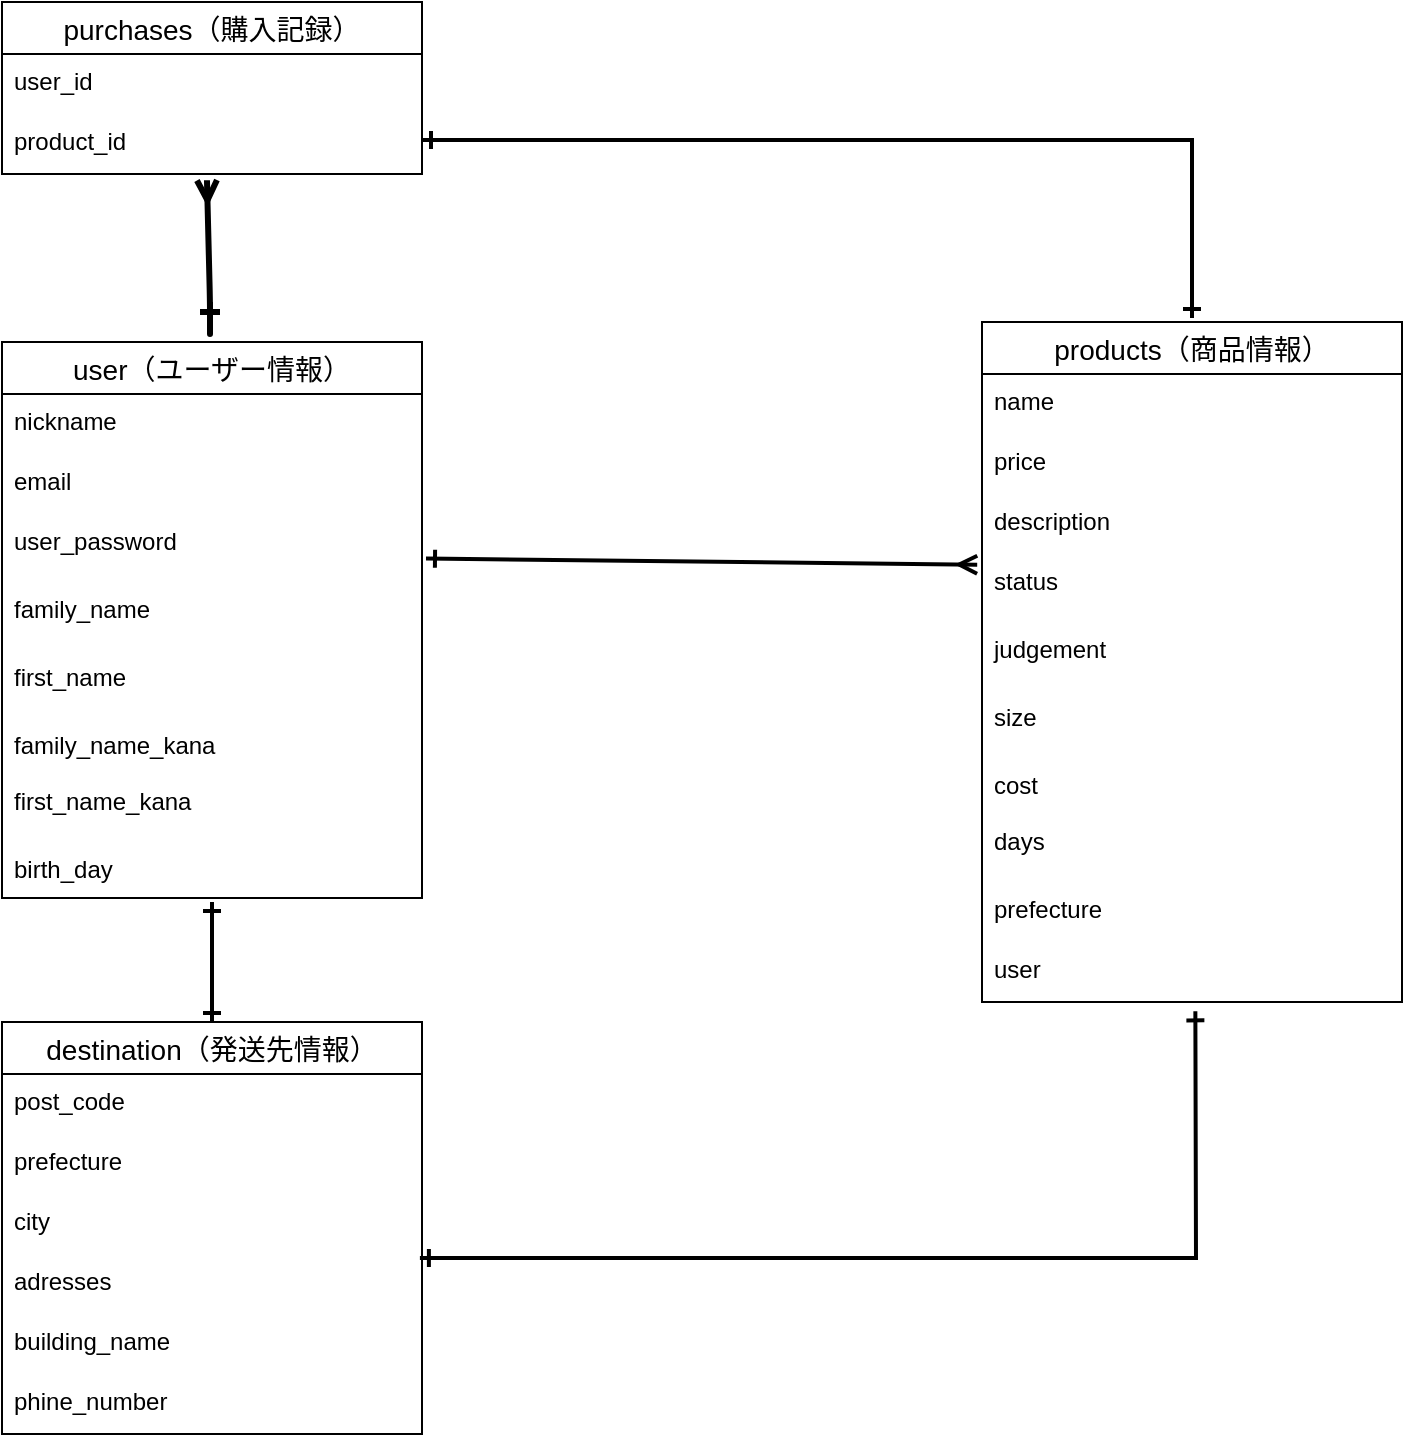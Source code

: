 <mxfile>
    <diagram id="c3EzxXhwZq15rv8aiQTm" name="ページ1">
        <mxGraphModel dx="1901" dy="1000" grid="1" gridSize="10" guides="1" tooltips="1" connect="1" arrows="1" fold="1" page="1" pageScale="1" pageWidth="827" pageHeight="1169" math="0" shadow="0">
            <root>
                <mxCell id="0"/>
                <mxCell id="1" parent="0"/>
                <mxCell id="186" value="" style="edgeStyle=none;html=1;endArrow=ERmany;endFill=0;startArrow=ERone;startFill=0;strokeWidth=3;entryX=0.488;entryY=1.104;entryDx=0;entryDy=0;entryPerimeter=0;" edge="1" parent="1" target="205">
                    <mxGeometry relative="1" as="geometry">
                        <mxPoint x="124" y="150" as="sourcePoint"/>
                        <mxPoint x="124" y="100" as="targetPoint"/>
                        <Array as="points">
                            <mxPoint x="124" y="171"/>
                            <mxPoint x="124" y="150"/>
                        </Array>
                    </mxGeometry>
                </mxCell>
                <mxCell id="217" style="edgeStyle=none;rounded=0;html=1;strokeWidth=2;startArrow=ERone;startFill=0;endArrow=ERone;endFill=0;" edge="1" parent="1" source="60">
                    <mxGeometry relative="1" as="geometry">
                        <mxPoint x="120" y="170" as="targetPoint"/>
                    </mxGeometry>
                </mxCell>
                <mxCell id="60" value="user（ユーザー情報）" style="swimlane;fontStyle=0;childLayout=stackLayout;horizontal=1;startSize=26;horizontalStack=0;resizeParent=1;resizeParentMax=0;resizeLast=0;collapsible=1;marginBottom=0;align=center;fontSize=14;" vertex="1" parent="1">
                    <mxGeometry x="20" y="170" width="210" height="278" as="geometry"/>
                </mxCell>
                <mxCell id="61" value="nickname" style="text;strokeColor=none;fillColor=none;spacingLeft=4;spacingRight=4;overflow=hidden;rotatable=0;points=[[0,0.5],[1,0.5]];portConstraint=eastwest;fontSize=12;" vertex="1" parent="60">
                    <mxGeometry y="26" width="210" height="30" as="geometry"/>
                </mxCell>
                <mxCell id="62" value="email" style="text;strokeColor=none;fillColor=none;spacingLeft=4;spacingRight=4;overflow=hidden;rotatable=0;points=[[0,0.5],[1,0.5]];portConstraint=eastwest;fontSize=12;" vertex="1" parent="60">
                    <mxGeometry y="56" width="210" height="30" as="geometry"/>
                </mxCell>
                <mxCell id="116" value="user_password" style="text;strokeColor=none;fillColor=none;spacingLeft=4;spacingRight=4;overflow=hidden;rotatable=0;points=[[0,0.5],[1,0.5]];portConstraint=eastwest;fontSize=12;" vertex="1" parent="60">
                    <mxGeometry y="86" width="210" height="34" as="geometry"/>
                </mxCell>
                <mxCell id="114" value="family_name" style="text;strokeColor=none;fillColor=none;spacingLeft=4;spacingRight=4;overflow=hidden;rotatable=0;points=[[0,0.5],[1,0.5]];portConstraint=eastwest;fontSize=12;" vertex="1" parent="60">
                    <mxGeometry y="120" width="210" height="34" as="geometry"/>
                </mxCell>
                <mxCell id="115" value="first_name" style="text;strokeColor=none;fillColor=none;spacingLeft=4;spacingRight=4;overflow=hidden;rotatable=0;points=[[0,0.5],[1,0.5]];portConstraint=eastwest;fontSize=12;" vertex="1" parent="60">
                    <mxGeometry y="154" width="210" height="34" as="geometry"/>
                </mxCell>
                <mxCell id="131" value="family_name_kana" style="text;strokeColor=none;fillColor=none;spacingLeft=4;spacingRight=4;overflow=hidden;rotatable=0;points=[[0,0.5],[1,0.5]];portConstraint=eastwest;fontSize=12;" vertex="1" parent="60">
                    <mxGeometry y="188" width="210" height="28" as="geometry"/>
                </mxCell>
                <mxCell id="134" value="first_name_kana" style="text;strokeColor=none;fillColor=none;spacingLeft=4;spacingRight=4;overflow=hidden;rotatable=0;points=[[0,0.5],[1,0.5]];portConstraint=eastwest;fontSize=12;" vertex="1" parent="60">
                    <mxGeometry y="216" width="210" height="34" as="geometry"/>
                </mxCell>
                <mxCell id="135" value="birth_day" style="text;strokeColor=none;fillColor=none;spacingLeft=4;spacingRight=4;overflow=hidden;rotatable=0;points=[[0,0.5],[1,0.5]];portConstraint=eastwest;fontSize=12;" vertex="1" parent="60">
                    <mxGeometry y="250" width="210" height="28" as="geometry"/>
                </mxCell>
                <mxCell id="214" style="edgeStyle=none;rounded=0;html=1;exitX=0.5;exitY=0;exitDx=0;exitDy=0;strokeWidth=2;startArrow=ERone;startFill=0;endArrow=ERone;endFill=0;" edge="1" parent="1">
                    <mxGeometry relative="1" as="geometry">
                        <mxPoint x="230" y="69" as="targetPoint"/>
                        <mxPoint x="615" y="158" as="sourcePoint"/>
                        <Array as="points">
                            <mxPoint x="615" y="69"/>
                        </Array>
                    </mxGeometry>
                </mxCell>
                <mxCell id="138" value="products（商品情報）" style="swimlane;fontStyle=0;childLayout=stackLayout;horizontal=1;startSize=26;horizontalStack=0;resizeParent=1;resizeParentMax=0;resizeLast=0;collapsible=1;marginBottom=0;align=center;fontSize=14;" vertex="1" parent="1">
                    <mxGeometry x="510" y="160" width="210" height="340" as="geometry"/>
                </mxCell>
                <mxCell id="139" value="name" style="text;strokeColor=none;fillColor=none;spacingLeft=4;spacingRight=4;overflow=hidden;rotatable=0;points=[[0,0.5],[1,0.5]];portConstraint=eastwest;fontSize=12;" vertex="1" parent="138">
                    <mxGeometry y="26" width="210" height="30" as="geometry"/>
                </mxCell>
                <mxCell id="140" value="price" style="text;strokeColor=none;fillColor=none;spacingLeft=4;spacingRight=4;overflow=hidden;rotatable=0;points=[[0,0.5],[1,0.5]];portConstraint=eastwest;fontSize=12;" vertex="1" parent="138">
                    <mxGeometry y="56" width="210" height="30" as="geometry"/>
                </mxCell>
                <mxCell id="141" value="description" style="text;strokeColor=none;fillColor=none;spacingLeft=4;spacingRight=4;overflow=hidden;rotatable=0;points=[[0,0.5],[1,0.5]];portConstraint=eastwest;fontSize=12;" vertex="1" parent="138">
                    <mxGeometry y="86" width="210" height="30" as="geometry"/>
                </mxCell>
                <mxCell id="142" value="status" style="text;strokeColor=none;fillColor=none;spacingLeft=4;spacingRight=4;overflow=hidden;rotatable=0;points=[[0,0.5],[1,0.5]];portConstraint=eastwest;fontSize=12;" vertex="1" parent="138">
                    <mxGeometry y="116" width="210" height="34" as="geometry"/>
                </mxCell>
                <mxCell id="143" value="judgement" style="text;strokeColor=none;fillColor=none;spacingLeft=4;spacingRight=4;overflow=hidden;rotatable=0;points=[[0,0.5],[1,0.5]];portConstraint=eastwest;fontSize=12;" vertex="1" parent="138">
                    <mxGeometry y="150" width="210" height="34" as="geometry"/>
                </mxCell>
                <mxCell id="144" value="size" style="text;strokeColor=none;fillColor=none;spacingLeft=4;spacingRight=4;overflow=hidden;rotatable=0;points=[[0,0.5],[1,0.5]];portConstraint=eastwest;fontSize=12;" vertex="1" parent="138">
                    <mxGeometry y="184" width="210" height="34" as="geometry"/>
                </mxCell>
                <mxCell id="145" value="cost" style="text;strokeColor=none;fillColor=none;spacingLeft=4;spacingRight=4;overflow=hidden;rotatable=0;points=[[0,0.5],[1,0.5]];portConstraint=eastwest;fontSize=12;" vertex="1" parent="138">
                    <mxGeometry y="218" width="210" height="28" as="geometry"/>
                </mxCell>
                <mxCell id="146" value="days" style="text;strokeColor=none;fillColor=none;spacingLeft=4;spacingRight=4;overflow=hidden;rotatable=0;points=[[0,0.5],[1,0.5]];portConstraint=eastwest;fontSize=12;" vertex="1" parent="138">
                    <mxGeometry y="246" width="210" height="34" as="geometry"/>
                </mxCell>
                <mxCell id="147" value="prefecture" style="text;strokeColor=none;fillColor=none;spacingLeft=4;spacingRight=4;overflow=hidden;rotatable=0;points=[[0,0.5],[1,0.5]];portConstraint=eastwest;fontSize=12;" vertex="1" parent="138">
                    <mxGeometry y="280" width="210" height="30" as="geometry"/>
                </mxCell>
                <mxCell id="149" value="user" style="text;strokeColor=none;fillColor=none;spacingLeft=4;spacingRight=4;overflow=hidden;rotatable=0;points=[[0,0.5],[1,0.5]];portConstraint=eastwest;fontSize=12;" vertex="1" parent="138">
                    <mxGeometry y="310" width="210" height="30" as="geometry"/>
                </mxCell>
                <mxCell id="152" value="destination（発送先情報）" style="swimlane;fontStyle=0;childLayout=stackLayout;horizontal=1;startSize=26;horizontalStack=0;resizeParent=1;resizeParentMax=0;resizeLast=0;collapsible=1;marginBottom=0;align=center;fontSize=14;" vertex="1" parent="1">
                    <mxGeometry x="20" y="510" width="210" height="206" as="geometry"/>
                </mxCell>
                <mxCell id="164" value="post_code" style="text;strokeColor=none;fillColor=none;spacingLeft=4;spacingRight=4;overflow=hidden;rotatable=0;points=[[0,0.5],[1,0.5]];portConstraint=eastwest;fontSize=12;" vertex="1" parent="152">
                    <mxGeometry y="26" width="210" height="30" as="geometry"/>
                </mxCell>
                <mxCell id="167" value="prefecture&#10;" style="text;strokeColor=none;fillColor=none;spacingLeft=4;spacingRight=4;overflow=hidden;rotatable=0;points=[[0,0.5],[1,0.5]];portConstraint=eastwest;fontSize=12;" vertex="1" parent="152">
                    <mxGeometry y="56" width="210" height="30" as="geometry"/>
                </mxCell>
                <mxCell id="168" value="city&#10;" style="text;strokeColor=none;fillColor=none;spacingLeft=4;spacingRight=4;overflow=hidden;rotatable=0;points=[[0,0.5],[1,0.5]];portConstraint=eastwest;fontSize=12;" vertex="1" parent="152">
                    <mxGeometry y="86" width="210" height="30" as="geometry"/>
                </mxCell>
                <mxCell id="169" value="adresses" style="text;strokeColor=none;fillColor=none;spacingLeft=4;spacingRight=4;overflow=hidden;rotatable=0;points=[[0,0.5],[1,0.5]];portConstraint=eastwest;fontSize=12;" vertex="1" parent="152">
                    <mxGeometry y="116" width="210" height="30" as="geometry"/>
                </mxCell>
                <mxCell id="170" value="building_name" style="text;strokeColor=none;fillColor=none;spacingLeft=4;spacingRight=4;overflow=hidden;rotatable=0;points=[[0,0.5],[1,0.5]];portConstraint=eastwest;fontSize=12;" vertex="1" parent="152">
                    <mxGeometry y="146" width="210" height="30" as="geometry"/>
                </mxCell>
                <mxCell id="171" value="phine_number" style="text;strokeColor=none;fillColor=none;spacingLeft=4;spacingRight=4;overflow=hidden;rotatable=0;points=[[0,0.5],[1,0.5]];portConstraint=eastwest;fontSize=12;" vertex="1" parent="152">
                    <mxGeometry y="176" width="210" height="30" as="geometry"/>
                </mxCell>
                <mxCell id="197" style="edgeStyle=none;rounded=0;html=1;exitX=0.508;exitY=1.156;exitDx=0;exitDy=0;entryX=0.995;entryY=0.067;entryDx=0;entryDy=0;startArrow=ERone;startFill=0;endArrow=ERone;endFill=0;strokeWidth=2;exitPerimeter=0;entryPerimeter=0;" edge="1" parent="1" source="149" target="169">
                    <mxGeometry relative="1" as="geometry">
                        <Array as="points">
                            <mxPoint x="617" y="628"/>
                        </Array>
                    </mxGeometry>
                </mxCell>
                <mxCell id="203" value="purchases（購入記録）" style="swimlane;fontStyle=0;childLayout=stackLayout;horizontal=1;startSize=26;horizontalStack=0;resizeParent=1;resizeParentMax=0;resizeLast=0;collapsible=1;marginBottom=0;align=center;fontSize=14;" vertex="1" parent="1">
                    <mxGeometry x="20" width="210" height="86" as="geometry"/>
                </mxCell>
                <mxCell id="204" value="user_id" style="text;strokeColor=none;fillColor=none;spacingLeft=4;spacingRight=4;overflow=hidden;rotatable=0;points=[[0,0.5],[1,0.5]];portConstraint=eastwest;fontSize=12;" vertex="1" parent="203">
                    <mxGeometry y="26" width="210" height="30" as="geometry"/>
                </mxCell>
                <mxCell id="205" value="product_id" style="text;strokeColor=none;fillColor=none;spacingLeft=4;spacingRight=4;overflow=hidden;rotatable=0;points=[[0,0.5],[1,0.5]];portConstraint=eastwest;fontSize=12;" vertex="1" parent="203">
                    <mxGeometry y="56" width="210" height="30" as="geometry"/>
                </mxCell>
                <mxCell id="210" value="" style="edgeStyle=none;html=1;endArrow=ERmany;endFill=0;startArrow=ERone;startFill=0;strokeWidth=2;entryX=-0.021;entryY=0.157;entryDx=0;entryDy=0;entryPerimeter=0;exitX=1;exitY=0.5;exitDx=0;exitDy=0;" edge="1" parent="1">
                    <mxGeometry relative="1" as="geometry">
                        <mxPoint x="232" y="278.29" as="sourcePoint"/>
                        <mxPoint x="507.59" y="281.338" as="targetPoint"/>
                    </mxGeometry>
                </mxCell>
                <mxCell id="213" style="edgeStyle=none;rounded=0;html=1;startArrow=ERone;startFill=0;endArrow=ERone;endFill=0;strokeWidth=2;entryX=0.5;entryY=0;entryDx=0;entryDy=0;" edge="1" parent="1" target="152">
                    <mxGeometry relative="1" as="geometry">
                        <mxPoint x="125" y="450" as="sourcePoint"/>
                        <mxPoint x="124.44" y="503" as="targetPoint"/>
                    </mxGeometry>
                </mxCell>
            </root>
        </mxGraphModel>
    </diagram>
</mxfile>
